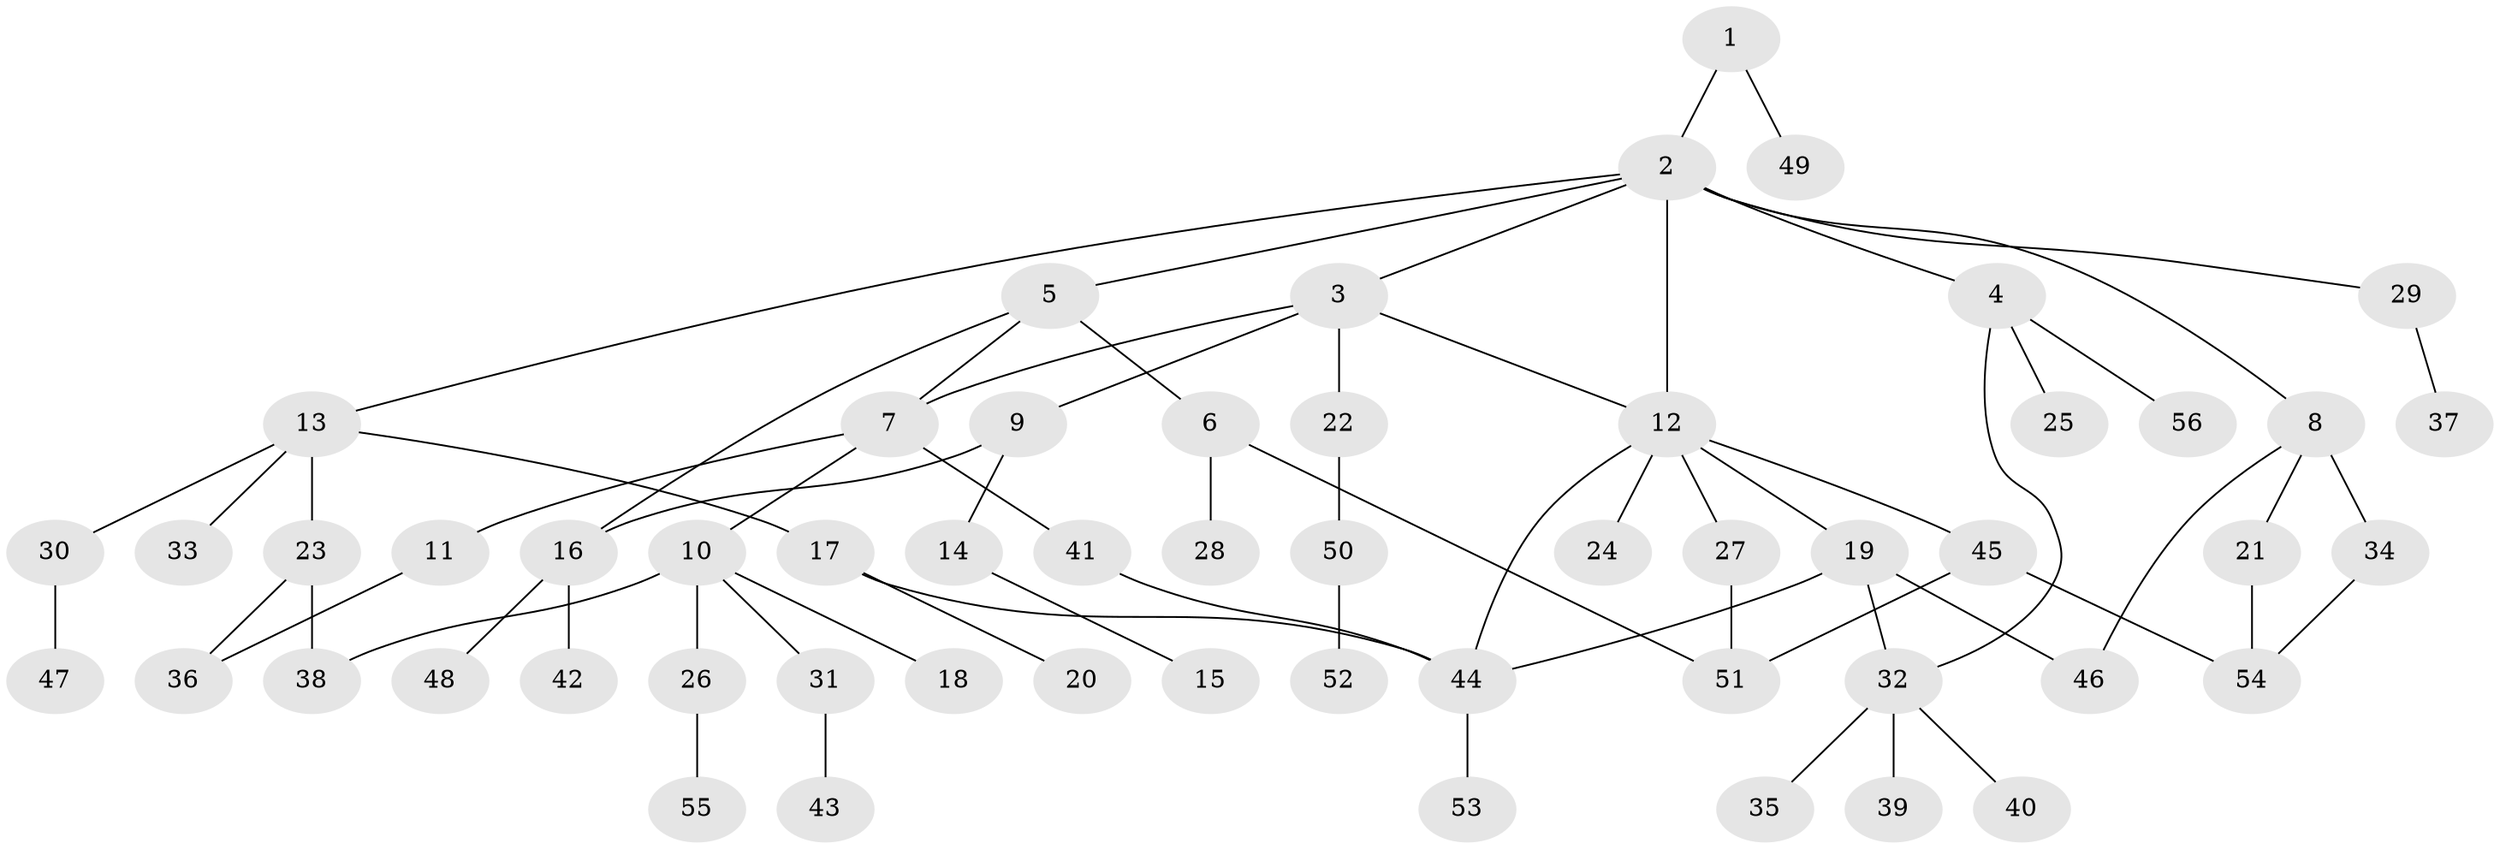 // Generated by graph-tools (version 1.1) at 2025/49/03/09/25 03:49:16]
// undirected, 56 vertices, 69 edges
graph export_dot {
graph [start="1"]
  node [color=gray90,style=filled];
  1;
  2;
  3;
  4;
  5;
  6;
  7;
  8;
  9;
  10;
  11;
  12;
  13;
  14;
  15;
  16;
  17;
  18;
  19;
  20;
  21;
  22;
  23;
  24;
  25;
  26;
  27;
  28;
  29;
  30;
  31;
  32;
  33;
  34;
  35;
  36;
  37;
  38;
  39;
  40;
  41;
  42;
  43;
  44;
  45;
  46;
  47;
  48;
  49;
  50;
  51;
  52;
  53;
  54;
  55;
  56;
  1 -- 2;
  1 -- 49;
  2 -- 3;
  2 -- 4;
  2 -- 5;
  2 -- 8;
  2 -- 13;
  2 -- 29;
  2 -- 12;
  3 -- 9;
  3 -- 12;
  3 -- 22;
  3 -- 7;
  4 -- 25;
  4 -- 32;
  4 -- 56;
  5 -- 6;
  5 -- 7;
  5 -- 16;
  6 -- 28;
  6 -- 51;
  7 -- 10;
  7 -- 11;
  7 -- 41;
  8 -- 21;
  8 -- 34;
  8 -- 46;
  9 -- 14;
  9 -- 16;
  10 -- 18;
  10 -- 26;
  10 -- 31;
  10 -- 38;
  11 -- 36;
  12 -- 19;
  12 -- 24;
  12 -- 27;
  12 -- 45;
  12 -- 44;
  13 -- 17;
  13 -- 23;
  13 -- 30;
  13 -- 33;
  14 -- 15;
  16 -- 42;
  16 -- 48;
  17 -- 20;
  17 -- 44;
  19 -- 46;
  19 -- 32;
  19 -- 44;
  21 -- 54;
  22 -- 50;
  23 -- 38;
  23 -- 36;
  26 -- 55;
  27 -- 51;
  29 -- 37;
  30 -- 47;
  31 -- 43;
  32 -- 35;
  32 -- 39;
  32 -- 40;
  34 -- 54;
  41 -- 44;
  44 -- 53;
  45 -- 51;
  45 -- 54;
  50 -- 52;
}
